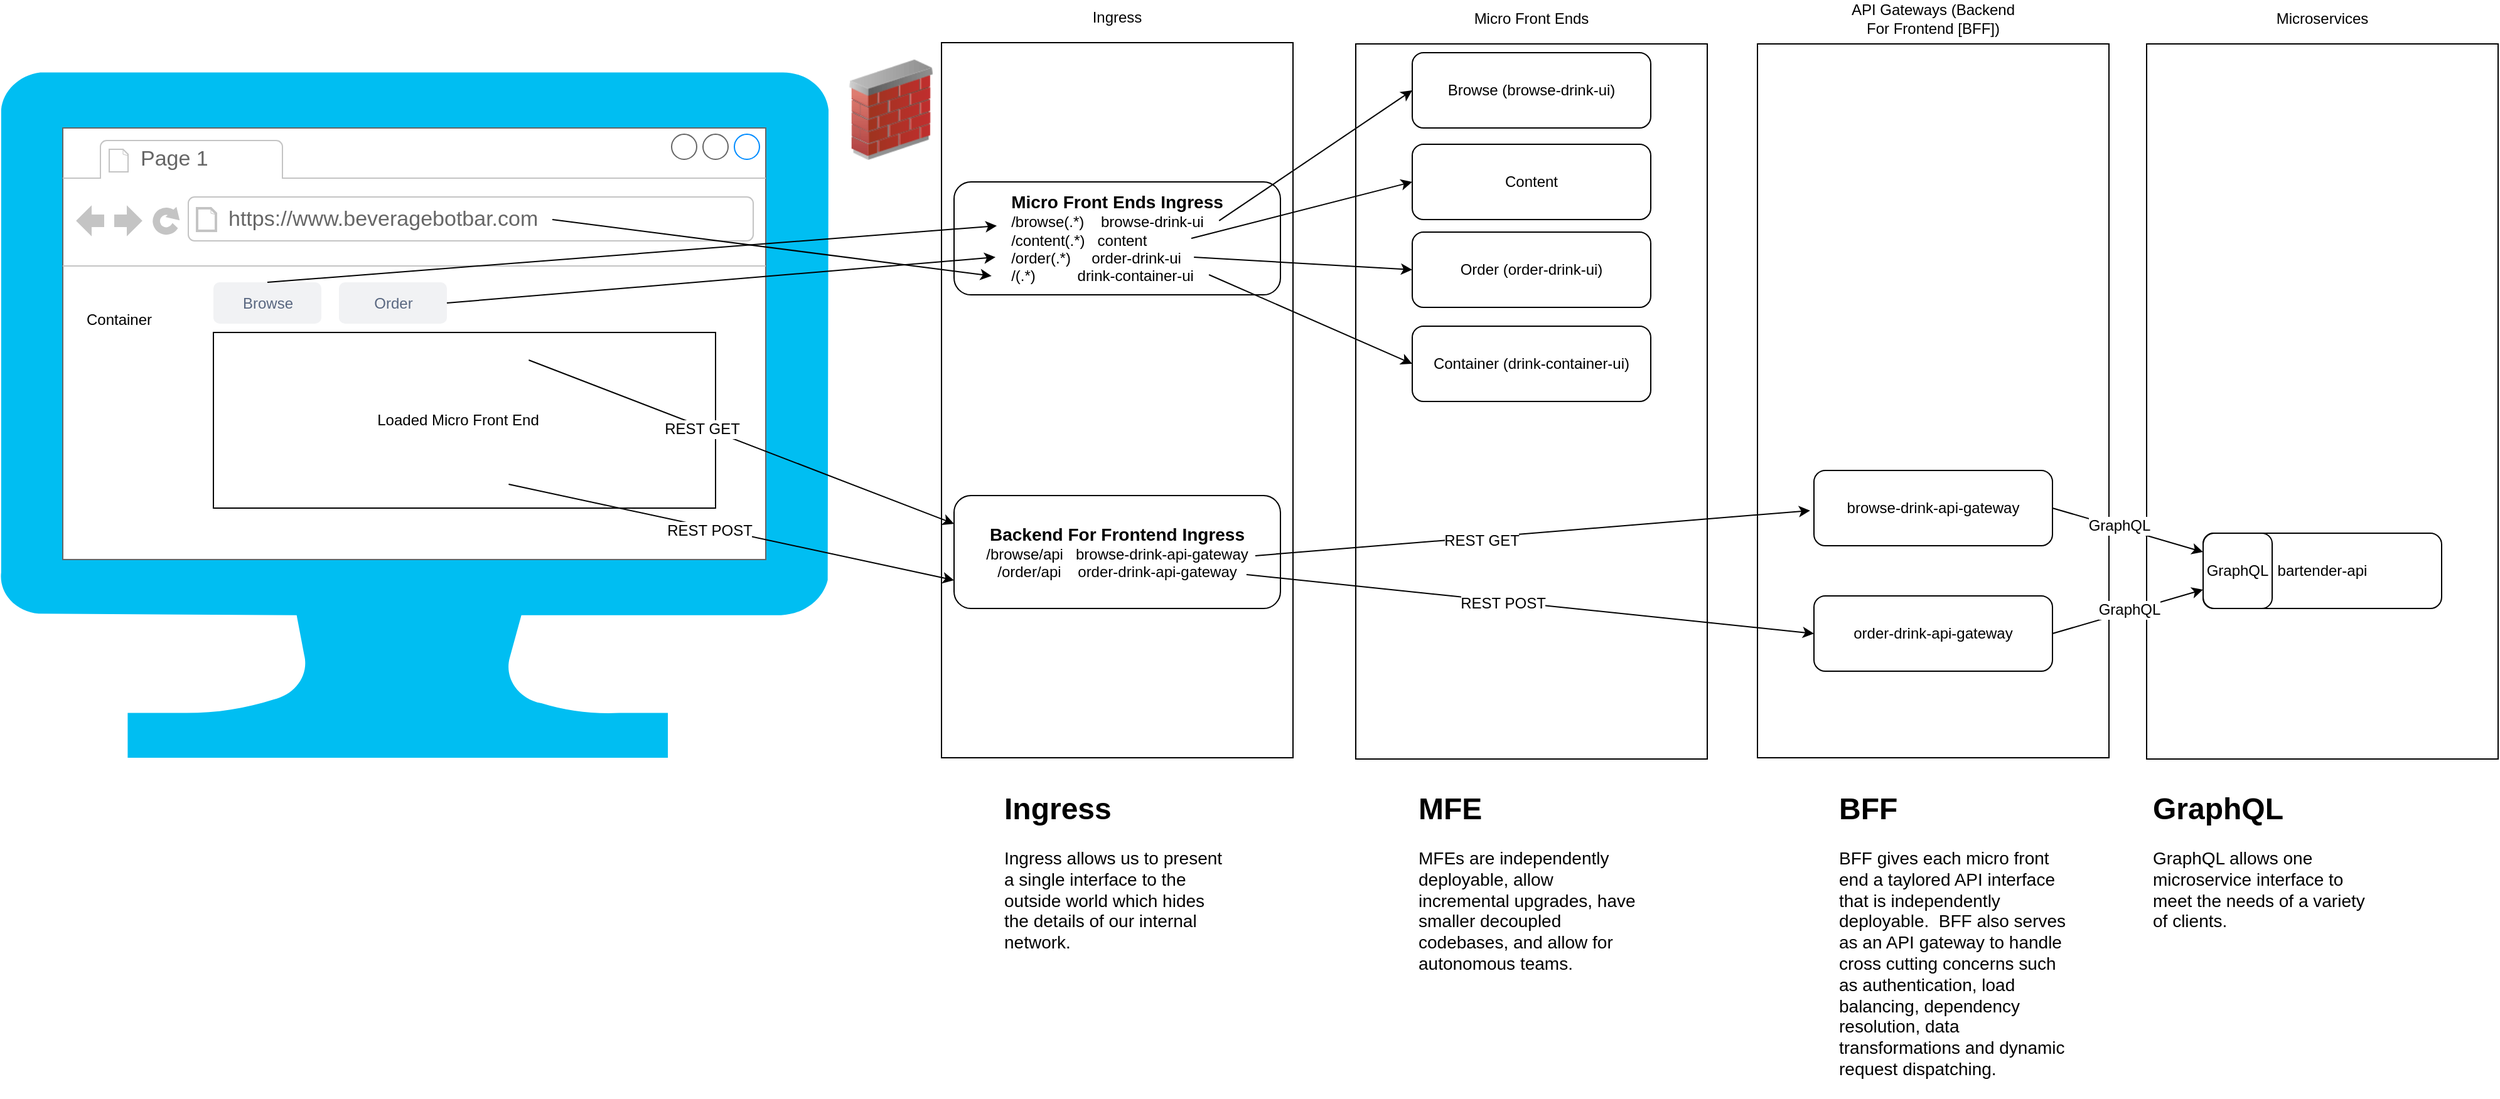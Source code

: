 <mxfile version="12.4.2" type="device" pages="1"><diagram id="H1EaQ-ePE6P2r9GaBpLr" name="Page-1"><mxGraphModel dx="3140" dy="1003" grid="1" gridSize="10" guides="1" tooltips="1" connect="1" arrows="1" fold="1" page="1" pageScale="1" pageWidth="850" pageHeight="1100" math="0" shadow="0"><root><mxCell id="0"/><mxCell id="1" parent="0"/><mxCell id="LHIeGZGg_YHj29VP-wb3-13" value="" style="verticalLabelPosition=bottom;html=1;verticalAlign=top;align=center;strokeColor=none;fillColor=#00BEF2;shape=mxgraph.azure.computer;pointerEvents=1;shadow=0;" parent="1" vertex="1"><mxGeometry x="-690" y="72" width="660" height="547" as="geometry"/></mxCell><mxCell id="LHIeGZGg_YHj29VP-wb3-23" value="" style="strokeWidth=1;shadow=0;dashed=0;align=center;html=1;shape=mxgraph.mockup.containers.browserWindow;rSize=0;fillColor=#ffffff;strokeColor=#666666;strokeColor2=#008cff;strokeColor3=#c4c4c4;mainText=,;recursiveResize=0;" parent="1" vertex="1"><mxGeometry x="-640" y="117" width="560" height="344" as="geometry"/></mxCell><mxCell id="LHIeGZGg_YHj29VP-wb3-24" value="Page 1" style="strokeWidth=1;shadow=0;dashed=0;align=center;html=1;shape=mxgraph.mockup.containers.anchor;fontSize=17;fontColor=#666666;align=left;" parent="LHIeGZGg_YHj29VP-wb3-23" vertex="1"><mxGeometry x="60" y="12" width="110" height="26" as="geometry"/></mxCell><mxCell id="LHIeGZGg_YHj29VP-wb3-25" value="https://www.beveragebotbar.com" style="strokeWidth=1;shadow=0;dashed=0;align=center;html=1;shape=mxgraph.mockup.containers.anchor;rSize=0;fontSize=17;fontColor=#666666;align=left;" parent="LHIeGZGg_YHj29VP-wb3-23" vertex="1"><mxGeometry x="130" y="60" width="250" height="26" as="geometry"/></mxCell><mxCell id="LHIeGZGg_YHj29VP-wb3-27" value="Browse" style="rounded=1;fillColor=#F1F2F4;strokeColor=none;html=1;fontColor=#596780;align=center;verticalAlign=middle;fontStyle=0;fontSize=12;shadow=0;" parent="LHIeGZGg_YHj29VP-wb3-23" vertex="1"><mxGeometry x="120" y="123" width="86" height="33" as="geometry"/></mxCell><mxCell id="LHIeGZGg_YHj29VP-wb3-32" value="Order" style="rounded=1;fillColor=#F1F2F4;strokeColor=none;html=1;fontColor=#596780;align=center;verticalAlign=middle;fontStyle=0;fontSize=12;shadow=0;" parent="LHIeGZGg_YHj29VP-wb3-23" vertex="1"><mxGeometry x="220" y="123" width="86" height="33" as="geometry"/></mxCell><mxCell id="H4Pc3spy8TgM7e2g0PSk-17" value="" style="endArrow=classic;html=1;entryX=0.115;entryY=0.833;entryDx=0;entryDy=0;entryPerimeter=0;" parent="LHIeGZGg_YHj29VP-wb3-23" target="H4Pc3spy8TgM7e2g0PSk-12" edge="1"><mxGeometry width="50" height="50" relative="1" as="geometry"><mxPoint x="390" y="73" as="sourcePoint"/><mxPoint x="440" y="23" as="targetPoint"/></mxGeometry></mxCell><mxCell id="H4Pc3spy8TgM7e2g0PSk-22" value="Container" style="text;html=1;strokeColor=none;fillColor=none;align=center;verticalAlign=middle;whiteSpace=wrap;rounded=0;" parent="LHIeGZGg_YHj29VP-wb3-23" vertex="1"><mxGeometry x="10" y="143" width="70" height="20" as="geometry"/></mxCell><mxCell id="LHIeGZGg_YHj29VP-wb3-1" value="" style="rounded=0;whiteSpace=wrap;html=1;shadow=0;fillColor=none;" parent="1" vertex="1"><mxGeometry x="390" y="50" width="280" height="570" as="geometry"/></mxCell><mxCell id="LHIeGZGg_YHj29VP-wb3-2" value="Micro Front Ends" style="text;html=1;strokeColor=none;fillColor=none;align=center;verticalAlign=middle;whiteSpace=wrap;rounded=0;shadow=0;" parent="1" vertex="1"><mxGeometry x="460" y="20" width="140" height="20" as="geometry"/></mxCell><mxCell id="LHIeGZGg_YHj29VP-wb3-3" value="Container (drink-container-ui)" style="rounded=1;whiteSpace=wrap;html=1;shadow=0;fillColor=none;" parent="1" vertex="1"><mxGeometry x="435" y="275" width="190" height="60" as="geometry"/></mxCell><mxCell id="LHIeGZGg_YHj29VP-wb3-4" value="Browse (browse-drink-ui)" style="rounded=1;whiteSpace=wrap;html=1;shadow=0;fillColor=none;" parent="1" vertex="1"><mxGeometry x="435" y="57" width="190" height="60" as="geometry"/></mxCell><mxCell id="LHIeGZGg_YHj29VP-wb3-5" value="Order (order-drink-ui)" style="rounded=1;whiteSpace=wrap;html=1;shadow=0;fillColor=none;" parent="1" vertex="1"><mxGeometry x="435" y="200" width="190" height="60" as="geometry"/></mxCell><mxCell id="LHIeGZGg_YHj29VP-wb3-6" value="" style="rounded=0;whiteSpace=wrap;html=1;shadow=0;fillColor=none;" parent="1" vertex="1"><mxGeometry x="710" y="50" width="280" height="569" as="geometry"/></mxCell><mxCell id="LHIeGZGg_YHj29VP-wb3-7" value="API Gateways (Backend For Frontend [BFF])" style="text;html=1;strokeColor=none;fillColor=none;align=center;verticalAlign=middle;whiteSpace=wrap;rounded=0;shadow=0;" parent="1" vertex="1"><mxGeometry x="780" y="20" width="140" height="20" as="geometry"/></mxCell><mxCell id="LHIeGZGg_YHj29VP-wb3-8" value="" style="rounded=0;whiteSpace=wrap;html=1;shadow=0;fillColor=none;" parent="1" vertex="1"><mxGeometry x="1020" y="50" width="280" height="570" as="geometry"/></mxCell><mxCell id="LHIeGZGg_YHj29VP-wb3-9" value="Microservices" style="text;html=1;strokeColor=none;fillColor=none;align=center;verticalAlign=middle;whiteSpace=wrap;rounded=0;shadow=0;" parent="1" vertex="1"><mxGeometry x="1090" y="20" width="140" height="20" as="geometry"/></mxCell><mxCell id="LHIeGZGg_YHj29VP-wb3-10" value="bartender-api" style="rounded=1;whiteSpace=wrap;html=1;shadow=0;fillColor=none;" parent="1" vertex="1"><mxGeometry x="1065" y="440" width="190" height="60" as="geometry"/></mxCell><mxCell id="LHIeGZGg_YHj29VP-wb3-11" value="browse-drink-api-gateway" style="rounded=1;whiteSpace=wrap;html=1;shadow=0;fillColor=none;" parent="1" vertex="1"><mxGeometry x="755" y="390" width="190" height="60" as="geometry"/></mxCell><mxCell id="LHIeGZGg_YHj29VP-wb3-12" value="order-drink-api-gateway" style="rounded=1;whiteSpace=wrap;html=1;shadow=0;fillColor=none;" parent="1" vertex="1"><mxGeometry x="755" y="490" width="190" height="60" as="geometry"/></mxCell><mxCell id="LHIeGZGg_YHj29VP-wb3-17" value="" style="rounded=0;whiteSpace=wrap;html=1;shadow=0;fillColor=none;" parent="1" vertex="1"><mxGeometry x="-520" y="280" width="400" height="140" as="geometry"/></mxCell><mxCell id="LHIeGZGg_YHj29VP-wb3-43" value="" style="image;html=1;labelBackgroundColor=#ffffff;image=img/lib/clip_art/networking/Firewall_02_128x128.png;shadow=0;fillColor=none;" parent="1" vertex="1"><mxGeometry x="-20" y="62.5" width="80" height="80" as="geometry"/></mxCell><mxCell id="H4Pc3spy8TgM7e2g0PSk-1" value="" style="rounded=0;whiteSpace=wrap;html=1;shadow=0;fillColor=none;" parent="1" vertex="1"><mxGeometry x="60" y="49" width="280" height="570" as="geometry"/></mxCell><mxCell id="H4Pc3spy8TgM7e2g0PSk-2" value="Ingress" style="text;html=1;strokeColor=none;fillColor=none;align=center;verticalAlign=middle;whiteSpace=wrap;rounded=0;shadow=0;" parent="1" vertex="1"><mxGeometry x="130" y="19" width="140" height="20" as="geometry"/></mxCell><mxCell id="H4Pc3spy8TgM7e2g0PSk-12" value="&lt;font style=&quot;font-size: 14px&quot;&gt;&lt;b&gt;Micro Front Ends Ingress&lt;br&gt;&lt;/b&gt;&lt;/font&gt;&lt;div style=&quot;text-align: left&quot;&gt;/browse(.*)&amp;nbsp; &amp;nbsp; browse-drink-ui&lt;/div&gt;&lt;div style=&quot;text-align: left&quot;&gt;/content(.*)&amp;nbsp; &amp;nbsp;content&lt;/div&gt;&lt;div style=&quot;text-align: left&quot;&gt;/order(.*)&amp;nbsp; &amp;nbsp; &amp;nbsp;order-drink-ui&lt;/div&gt;&lt;div style=&quot;text-align: left&quot;&gt;/(.*)&amp;nbsp; &amp;nbsp; &amp;nbsp; &amp;nbsp; &amp;nbsp; drink-container-ui&lt;/div&gt;" style="rounded=1;whiteSpace=wrap;html=1;shadow=0;fillColor=none;" parent="1" vertex="1"><mxGeometry x="70" y="160" width="260" height="90" as="geometry"/></mxCell><mxCell id="H4Pc3spy8TgM7e2g0PSk-15" value="&lt;font style=&quot;font-size: 14px&quot;&gt;&lt;b&gt;Backend For Frontend Ingress&lt;/b&gt;&lt;/font&gt;&lt;br&gt;&lt;div style=&quot;text-align: left&quot;&gt;&lt;div style=&quot;text-align: center&quot;&gt;/browse/api&amp;nbsp; &amp;nbsp;browse-drink-api-gateway&lt;/div&gt;&lt;div style=&quot;text-align: center&quot;&gt;/order/api&amp;nbsp; &amp;nbsp; order-drink-api-gateway&lt;/div&gt;&lt;/div&gt;" style="rounded=1;whiteSpace=wrap;html=1;shadow=0;fillColor=none;" parent="1" vertex="1"><mxGeometry x="70" y="410" width="260" height="90" as="geometry"/></mxCell><mxCell id="H4Pc3spy8TgM7e2g0PSk-16" value="Content" style="rounded=1;whiteSpace=wrap;html=1;shadow=0;fillColor=none;" parent="1" vertex="1"><mxGeometry x="435" y="130" width="190" height="60" as="geometry"/></mxCell><mxCell id="H4Pc3spy8TgM7e2g0PSk-18" value="" style="endArrow=classic;html=1;entryX=0.131;entryY=0.389;entryDx=0;entryDy=0;entryPerimeter=0;exitX=0.5;exitY=0;exitDx=0;exitDy=0;" parent="1" source="LHIeGZGg_YHj29VP-wb3-27" target="H4Pc3spy8TgM7e2g0PSk-12" edge="1"><mxGeometry width="50" height="50" relative="1" as="geometry"><mxPoint x="-240" y="200" as="sourcePoint"/><mxPoint x="109.9" y="244.97" as="targetPoint"/></mxGeometry></mxCell><mxCell id="H4Pc3spy8TgM7e2g0PSk-19" value="" style="endArrow=classic;html=1;entryX=0.127;entryY=0.667;entryDx=0;entryDy=0;entryPerimeter=0;exitX=1;exitY=0.5;exitDx=0;exitDy=0;" parent="1" source="LHIeGZGg_YHj29VP-wb3-32" target="H4Pc3spy8TgM7e2g0PSk-12" edge="1"><mxGeometry width="50" height="50" relative="1" as="geometry"><mxPoint x="-467" y="250" as="sourcePoint"/><mxPoint x="114.06" y="205.01" as="targetPoint"/></mxGeometry></mxCell><mxCell id="H4Pc3spy8TgM7e2g0PSk-23" value="Loaded Micro Front End" style="text;html=1;strokeColor=none;fillColor=none;align=center;verticalAlign=middle;whiteSpace=wrap;rounded=0;" parent="1" vertex="1"><mxGeometry x="-400" y="335" width="150" height="30" as="geometry"/></mxCell><mxCell id="H4Pc3spy8TgM7e2g0PSk-25" value="GraphQL" style="rounded=1;whiteSpace=wrap;html=1;shadow=0;fillColor=none;" parent="1" vertex="1"><mxGeometry x="1065" y="440" width="55" height="60" as="geometry"/></mxCell><mxCell id="H4Pc3spy8TgM7e2g0PSk-26" value="" style="endArrow=classic;html=1;exitX=0.923;exitY=0.533;exitDx=0;exitDy=0;exitPerimeter=0;entryX=-0.016;entryY=0.533;entryDx=0;entryDy=0;entryPerimeter=0;" parent="1" source="H4Pc3spy8TgM7e2g0PSk-15" target="LHIeGZGg_YHj29VP-wb3-11" edge="1"><mxGeometry width="50" height="50" relative="1" as="geometry"><mxPoint x="520" y="800" as="sourcePoint"/><mxPoint x="570" y="750" as="targetPoint"/></mxGeometry></mxCell><mxCell id="H4Pc3spy8TgM7e2g0PSk-28" value="REST GET" style="text;html=1;align=center;verticalAlign=middle;resizable=0;points=[];;labelBackgroundColor=#ffffff;" parent="H4Pc3spy8TgM7e2g0PSk-26" vertex="1" connectable="0"><mxGeometry x="-0.186" y="-2" relative="1" as="geometry"><mxPoint as="offset"/></mxGeometry></mxCell><mxCell id="H4Pc3spy8TgM7e2g0PSk-27" value="" style="endArrow=classic;html=1;exitX=0.896;exitY=0.7;exitDx=0;exitDy=0;exitPerimeter=0;entryX=0;entryY=0.5;entryDx=0;entryDy=0;" parent="1" source="H4Pc3spy8TgM7e2g0PSk-15" target="LHIeGZGg_YHj29VP-wb3-12" edge="1"><mxGeometry width="50" height="50" relative="1" as="geometry"><mxPoint x="319.98" y="467.97" as="sourcePoint"/><mxPoint x="761.96" y="431.98" as="targetPoint"/></mxGeometry></mxCell><mxCell id="H4Pc3spy8TgM7e2g0PSk-29" value="REST POST" style="text;html=1;align=center;verticalAlign=middle;resizable=0;points=[];;labelBackgroundColor=#ffffff;" parent="H4Pc3spy8TgM7e2g0PSk-27" vertex="1" connectable="0"><mxGeometry x="-0.096" y="-2" relative="1" as="geometry"><mxPoint as="offset"/></mxGeometry></mxCell><mxCell id="H4Pc3spy8TgM7e2g0PSk-31" value="" style="endArrow=classic;html=1;entryX=0;entryY=0.25;entryDx=0;entryDy=0;exitX=1;exitY=0.5;exitDx=0;exitDy=0;" parent="1" source="LHIeGZGg_YHj29VP-wb3-11" target="H4Pc3spy8TgM7e2g0PSk-25" edge="1"><mxGeometry width="50" height="50" relative="1" as="geometry"><mxPoint x="862.98" y="726.47" as="sourcePoint"/><mxPoint x="1300" y="690" as="targetPoint"/></mxGeometry></mxCell><mxCell id="H4Pc3spy8TgM7e2g0PSk-33" value="GraphQL" style="text;html=1;align=center;verticalAlign=middle;resizable=0;points=[];;labelBackgroundColor=#ffffff;" parent="H4Pc3spy8TgM7e2g0PSk-31" vertex="1" connectable="0"><mxGeometry x="-0.128" y="2" relative="1" as="geometry"><mxPoint as="offset"/></mxGeometry></mxCell><mxCell id="H4Pc3spy8TgM7e2g0PSk-32" value="" style="endArrow=classic;html=1;entryX=0;entryY=0.75;entryDx=0;entryDy=0;exitX=1;exitY=0.5;exitDx=0;exitDy=0;" parent="1" source="LHIeGZGg_YHj29VP-wb3-12" target="H4Pc3spy8TgM7e2g0PSk-25" edge="1"><mxGeometry width="50" height="50" relative="1" as="geometry"><mxPoint x="955" y="430" as="sourcePoint"/><mxPoint x="1075" y="465" as="targetPoint"/></mxGeometry></mxCell><mxCell id="H4Pc3spy8TgM7e2g0PSk-34" value="GraphQL" style="text;html=1;align=center;verticalAlign=middle;resizable=0;points=[];;labelBackgroundColor=#ffffff;" parent="H4Pc3spy8TgM7e2g0PSk-32" vertex="1" connectable="0"><mxGeometry x="0.022" y="1" relative="1" as="geometry"><mxPoint as="offset"/></mxGeometry></mxCell><mxCell id="H4Pc3spy8TgM7e2g0PSk-35" value="" style="endArrow=classic;html=1;exitX=0.628;exitY=0.157;exitDx=0;exitDy=0;exitPerimeter=0;entryX=0;entryY=0.25;entryDx=0;entryDy=0;" parent="1" source="LHIeGZGg_YHj29VP-wb3-17" target="H4Pc3spy8TgM7e2g0PSk-15" edge="1"><mxGeometry width="50" height="50" relative="1" as="geometry"><mxPoint x="-220" y="345.99" as="sourcePoint"/><mxPoint x="221.98" y="310" as="targetPoint"/></mxGeometry></mxCell><mxCell id="H4Pc3spy8TgM7e2g0PSk-36" value="REST GET" style="text;html=1;align=center;verticalAlign=middle;resizable=0;points=[];;labelBackgroundColor=#ffffff;" parent="H4Pc3spy8TgM7e2g0PSk-35" vertex="1" connectable="0"><mxGeometry x="-0.186" y="-2" relative="1" as="geometry"><mxPoint as="offset"/></mxGeometry></mxCell><mxCell id="H4Pc3spy8TgM7e2g0PSk-37" value="" style="endArrow=classic;html=1;exitX=0.588;exitY=0.864;exitDx=0;exitDy=0;exitPerimeter=0;entryX=0;entryY=0.75;entryDx=0;entryDy=0;" parent="1" source="LHIeGZGg_YHj29VP-wb3-17" target="H4Pc3spy8TgM7e2g0PSk-15" edge="1"><mxGeometry width="50" height="50" relative="1" as="geometry"><mxPoint x="-260" y="390" as="sourcePoint"/><mxPoint x="192.04" y="437" as="targetPoint"/></mxGeometry></mxCell><mxCell id="H4Pc3spy8TgM7e2g0PSk-38" value="REST POST" style="text;html=1;align=center;verticalAlign=middle;resizable=0;points=[];;labelBackgroundColor=#ffffff;" parent="H4Pc3spy8TgM7e2g0PSk-37" vertex="1" connectable="0"><mxGeometry x="-0.096" y="-2" relative="1" as="geometry"><mxPoint as="offset"/></mxGeometry></mxCell><mxCell id="H4Pc3spy8TgM7e2g0PSk-40" value="&lt;h1&gt;GraphQL&lt;/h1&gt;&lt;p&gt;&lt;font style=&quot;font-size: 14px&quot;&gt;GraphQL allows one microservice interface to meet the needs of a variety of clients.&lt;/font&gt;&lt;/p&gt;" style="text;html=1;strokeColor=none;fillColor=none;spacing=5;spacingTop=-20;whiteSpace=wrap;overflow=hidden;rounded=0;" parent="1" vertex="1"><mxGeometry x="1020" y="640" width="190" height="130" as="geometry"/></mxCell><mxCell id="H4Pc3spy8TgM7e2g0PSk-41" value="&lt;h1&gt;BFF&lt;/h1&gt;&lt;p&gt;&lt;font style=&quot;font-size: 14px&quot;&gt;BFF gives each micro front end a taylored API interface that is independently deployable.&amp;nbsp; BFF also serves as an API gateway to handle cross cutting concerns such as authentication, load balancing, dependency resolution, data transformations and dynamic request dispatching.&lt;/font&gt;&lt;/p&gt;" style="text;html=1;strokeColor=none;fillColor=none;spacing=5;spacingTop=-20;whiteSpace=wrap;overflow=hidden;rounded=0;" parent="1" vertex="1"><mxGeometry x="770" y="640" width="190" height="250" as="geometry"/></mxCell><mxCell id="H4Pc3spy8TgM7e2g0PSk-47" value="&lt;h1&gt;MFE&lt;/h1&gt;&lt;p&gt;&lt;font style=&quot;font-size: 14px&quot;&gt;MFEs are independently deployable, allow incremental upgrades, have smaller decoupled codebases, and allow for autonomous teams.&lt;/font&gt;&lt;/p&gt;" style="text;html=1;strokeColor=none;fillColor=none;spacing=5;spacingTop=-20;whiteSpace=wrap;overflow=hidden;rounded=0;" parent="1" vertex="1"><mxGeometry x="435" y="640" width="190" height="160" as="geometry"/></mxCell><mxCell id="H4Pc3spy8TgM7e2g0PSk-48" value="&lt;h1&gt;Ingress&lt;/h1&gt;&lt;p&gt;&lt;/p&gt;&lt;font style=&quot;font-size: 14px&quot;&gt;Ingress allows us to present a single interface to the outside world which hides the details of our internal network.&lt;/font&gt;" style="text;html=1;strokeColor=none;fillColor=none;spacing=5;spacingTop=-20;whiteSpace=wrap;overflow=hidden;rounded=0;" parent="1" vertex="1"><mxGeometry x="105" y="640" width="190" height="140" as="geometry"/></mxCell><mxCell id="H4Pc3spy8TgM7e2g0PSk-49" value="" style="endArrow=classic;html=1;entryX=0;entryY=0.5;entryDx=0;entryDy=0;exitX=0.781;exitY=0.822;exitDx=0;exitDy=0;exitPerimeter=0;" parent="1" source="H4Pc3spy8TgM7e2g0PSk-12" target="LHIeGZGg_YHj29VP-wb3-3" edge="1"><mxGeometry width="50" height="50" relative="1" as="geometry"><mxPoint x="280" y="190" as="sourcePoint"/><mxPoint x="861.06" y="145.01" as="targetPoint"/></mxGeometry></mxCell><mxCell id="H4Pc3spy8TgM7e2g0PSk-51" value="" style="endArrow=classic;html=1;entryX=0;entryY=0.5;entryDx=0;entryDy=0;exitX=0.812;exitY=0.344;exitDx=0;exitDy=0;exitPerimeter=0;" parent="1" source="H4Pc3spy8TgM7e2g0PSk-12" target="LHIeGZGg_YHj29VP-wb3-4" edge="1"><mxGeometry width="50" height="50" relative="1" as="geometry"><mxPoint x="290" y="200" as="sourcePoint"/><mxPoint x="445" y="97" as="targetPoint"/></mxGeometry></mxCell><mxCell id="H4Pc3spy8TgM7e2g0PSk-52" value="" style="endArrow=classic;html=1;entryX=0;entryY=0.5;entryDx=0;entryDy=0;exitX=0.735;exitY=0.667;exitDx=0;exitDy=0;exitPerimeter=0;" parent="1" source="H4Pc3spy8TgM7e2g0PSk-12" target="LHIeGZGg_YHj29VP-wb3-5" edge="1"><mxGeometry width="50" height="50" relative="1" as="geometry"><mxPoint x="283.06" y="243.98" as="sourcePoint"/><mxPoint x="445" y="315" as="targetPoint"/></mxGeometry></mxCell><mxCell id="H4Pc3spy8TgM7e2g0PSk-53" value="" style="endArrow=classic;html=1;entryX=0;entryY=0.5;entryDx=0;entryDy=0;" parent="1" target="H4Pc3spy8TgM7e2g0PSk-16" edge="1"><mxGeometry width="50" height="50" relative="1" as="geometry"><mxPoint x="259" y="205" as="sourcePoint"/><mxPoint x="410.9" y="216.97" as="targetPoint"/></mxGeometry></mxCell></root></mxGraphModel></diagram></mxfile>